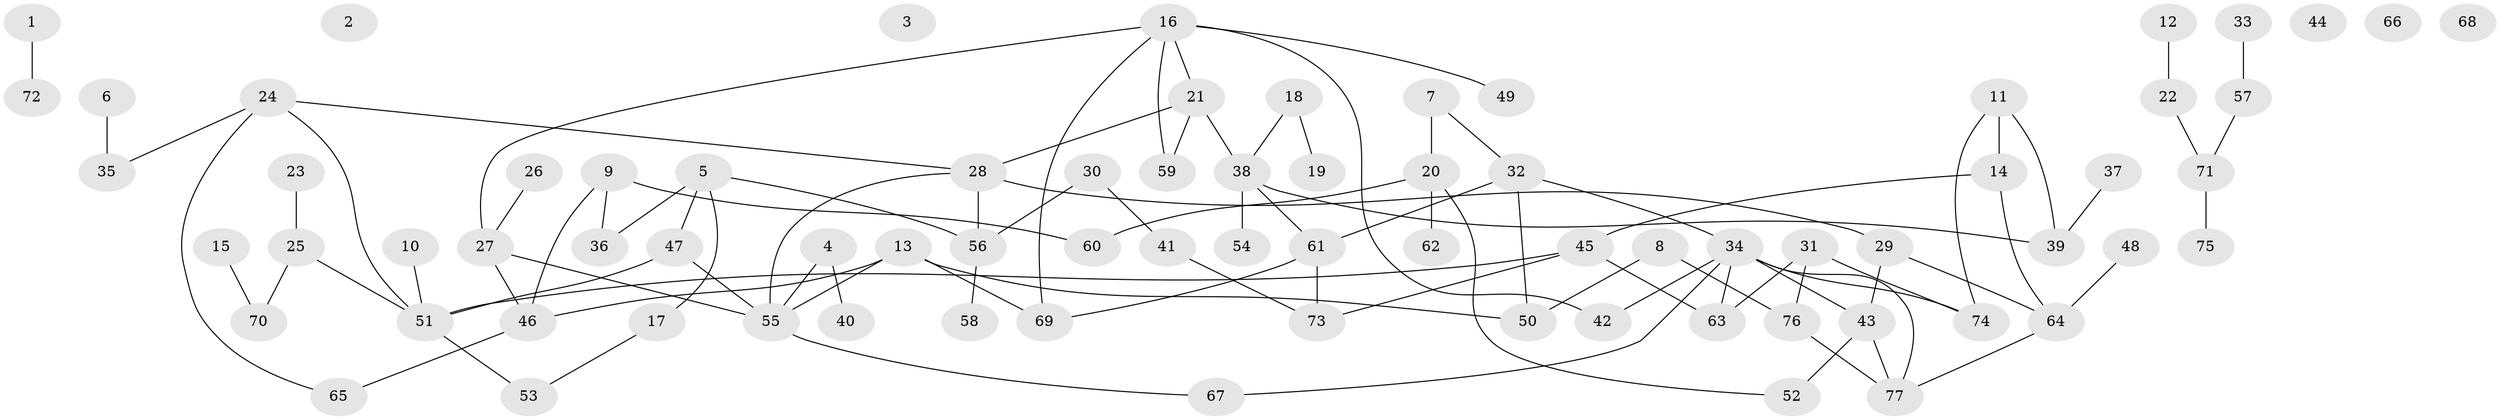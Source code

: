 // Generated by graph-tools (version 1.1) at 2025/49/03/09/25 03:49:11]
// undirected, 77 vertices, 96 edges
graph export_dot {
graph [start="1"]
  node [color=gray90,style=filled];
  1;
  2;
  3;
  4;
  5;
  6;
  7;
  8;
  9;
  10;
  11;
  12;
  13;
  14;
  15;
  16;
  17;
  18;
  19;
  20;
  21;
  22;
  23;
  24;
  25;
  26;
  27;
  28;
  29;
  30;
  31;
  32;
  33;
  34;
  35;
  36;
  37;
  38;
  39;
  40;
  41;
  42;
  43;
  44;
  45;
  46;
  47;
  48;
  49;
  50;
  51;
  52;
  53;
  54;
  55;
  56;
  57;
  58;
  59;
  60;
  61;
  62;
  63;
  64;
  65;
  66;
  67;
  68;
  69;
  70;
  71;
  72;
  73;
  74;
  75;
  76;
  77;
  1 -- 72;
  4 -- 40;
  4 -- 55;
  5 -- 17;
  5 -- 36;
  5 -- 47;
  5 -- 56;
  6 -- 35;
  7 -- 20;
  7 -- 32;
  8 -- 50;
  8 -- 76;
  9 -- 36;
  9 -- 46;
  9 -- 60;
  10 -- 51;
  11 -- 14;
  11 -- 39;
  11 -- 74;
  12 -- 22;
  13 -- 46;
  13 -- 50;
  13 -- 55;
  13 -- 69;
  14 -- 45;
  14 -- 64;
  15 -- 70;
  16 -- 21;
  16 -- 27;
  16 -- 42;
  16 -- 49;
  16 -- 59;
  16 -- 69;
  17 -- 53;
  18 -- 19;
  18 -- 38;
  20 -- 52;
  20 -- 60;
  20 -- 62;
  21 -- 28;
  21 -- 38;
  21 -- 59;
  22 -- 71;
  23 -- 25;
  24 -- 28;
  24 -- 35;
  24 -- 51;
  24 -- 65;
  25 -- 51;
  25 -- 70;
  26 -- 27;
  27 -- 46;
  27 -- 55;
  28 -- 29;
  28 -- 55;
  28 -- 56;
  29 -- 43;
  29 -- 64;
  30 -- 41;
  30 -- 56;
  31 -- 63;
  31 -- 74;
  31 -- 76;
  32 -- 34;
  32 -- 50;
  32 -- 61;
  33 -- 57;
  34 -- 42;
  34 -- 43;
  34 -- 63;
  34 -- 67;
  34 -- 74;
  34 -- 77;
  37 -- 39;
  38 -- 39;
  38 -- 54;
  38 -- 61;
  41 -- 73;
  43 -- 52;
  43 -- 77;
  45 -- 51;
  45 -- 63;
  45 -- 73;
  46 -- 65;
  47 -- 51;
  47 -- 55;
  48 -- 64;
  51 -- 53;
  55 -- 67;
  56 -- 58;
  57 -- 71;
  61 -- 69;
  61 -- 73;
  64 -- 77;
  71 -- 75;
  76 -- 77;
}
